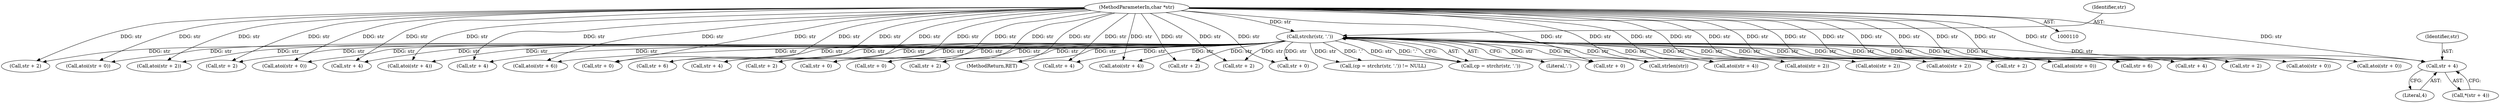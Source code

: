 digraph "0_postgres_4318daecc959886d001a6e79c6ea853e8b1dfb4b_0@pointer" {
"1000203" [label="(Call,str + 4)"];
"1000112" [label="(MethodParameterIn,char *str)"];
"1000124" [label="(Call,strchr(str, '.'))"];
"1000347" [label="(Call,str + 2)"];
"1000360" [label="(Call,atoi(str + 0))"];
"1000283" [label="(Call,atoi(str + 2))"];
"1000203" [label="(Call,str + 4)"];
"1000386" [label="(Call,str + 2)"];
"1000302" [label="(Call,atoi(str + 0))"];
"1000333" [label="(Call,str + 4)"];
"1000332" [label="(Call,atoi(str + 4))"];
"1000232" [label="(Call,str + 4)"];
"1000183" [label="(Call,atoi(str + 6))"];
"1000212" [label="(Call,str + 0)"];
"1000189" [label="(Call,str + 6)"];
"1000237" [label="(Call,str + 4)"];
"1000352" [label="(Call,str + 2)"];
"1000400" [label="(Call,str + 0)"];
"1000303" [label="(Call,str + 0)"];
"1000284" [label="(Call,str + 2)"];
"1000122" [label="(Call,cp = strchr(str, '.'))"];
"1000408" [label="(MethodReturn,RET)"];
"1000338" [label="(Call,str + 4)"];
"1000197" [label="(Call,atoi(str + 4))"];
"1000245" [label="(Call,atoi(str + 2))"];
"1000204" [label="(Identifier,str)"];
"1000124" [label="(Call,strchr(str, '.'))"];
"1000346" [label="(Call,atoi(str + 2))"];
"1000385" [label="(Call,atoi(str + 2))"];
"1000126" [label="(Literal,'.')"];
"1000391" [label="(Call,str + 2)"];
"1000399" [label="(Call,atoi(str + 0))"];
"1000184" [label="(Call,str + 6)"];
"1000198" [label="(Call,str + 4)"];
"1000125" [label="(Identifier,str)"];
"1000289" [label="(Call,str + 2)"];
"1000259" [label="(Call,atoi(str + 0))"];
"1000112" [label="(MethodParameterIn,char *str)"];
"1000211" [label="(Call,atoi(str + 0))"];
"1000231" [label="(Call,atoi(str + 4))"];
"1000246" [label="(Call,str + 2)"];
"1000251" [label="(Call,str + 2)"];
"1000205" [label="(Literal,4)"];
"1000260" [label="(Call,str + 0)"];
"1000202" [label="(Call,*(str + 4))"];
"1000361" [label="(Call,str + 0)"];
"1000160" [label="(Call,strlen(str))"];
"1000121" [label="(Call,(cp = strchr(str, '.')) != NULL)"];
"1000203" -> "1000202"  [label="AST: "];
"1000203" -> "1000205"  [label="CFG: "];
"1000204" -> "1000203"  [label="AST: "];
"1000205" -> "1000203"  [label="AST: "];
"1000202" -> "1000203"  [label="CFG: "];
"1000112" -> "1000203"  [label="DDG: str"];
"1000124" -> "1000203"  [label="DDG: str"];
"1000112" -> "1000110"  [label="AST: "];
"1000112" -> "1000408"  [label="DDG: str"];
"1000112" -> "1000124"  [label="DDG: str"];
"1000112" -> "1000160"  [label="DDG: str"];
"1000112" -> "1000183"  [label="DDG: str"];
"1000112" -> "1000184"  [label="DDG: str"];
"1000112" -> "1000189"  [label="DDG: str"];
"1000112" -> "1000197"  [label="DDG: str"];
"1000112" -> "1000198"  [label="DDG: str"];
"1000112" -> "1000211"  [label="DDG: str"];
"1000112" -> "1000212"  [label="DDG: str"];
"1000112" -> "1000231"  [label="DDG: str"];
"1000112" -> "1000232"  [label="DDG: str"];
"1000112" -> "1000237"  [label="DDG: str"];
"1000112" -> "1000245"  [label="DDG: str"];
"1000112" -> "1000246"  [label="DDG: str"];
"1000112" -> "1000251"  [label="DDG: str"];
"1000112" -> "1000259"  [label="DDG: str"];
"1000112" -> "1000260"  [label="DDG: str"];
"1000112" -> "1000283"  [label="DDG: str"];
"1000112" -> "1000284"  [label="DDG: str"];
"1000112" -> "1000289"  [label="DDG: str"];
"1000112" -> "1000302"  [label="DDG: str"];
"1000112" -> "1000303"  [label="DDG: str"];
"1000112" -> "1000332"  [label="DDG: str"];
"1000112" -> "1000333"  [label="DDG: str"];
"1000112" -> "1000338"  [label="DDG: str"];
"1000112" -> "1000346"  [label="DDG: str"];
"1000112" -> "1000347"  [label="DDG: str"];
"1000112" -> "1000352"  [label="DDG: str"];
"1000112" -> "1000360"  [label="DDG: str"];
"1000112" -> "1000361"  [label="DDG: str"];
"1000112" -> "1000385"  [label="DDG: str"];
"1000112" -> "1000386"  [label="DDG: str"];
"1000112" -> "1000391"  [label="DDG: str"];
"1000112" -> "1000399"  [label="DDG: str"];
"1000112" -> "1000400"  [label="DDG: str"];
"1000124" -> "1000122"  [label="AST: "];
"1000124" -> "1000126"  [label="CFG: "];
"1000125" -> "1000124"  [label="AST: "];
"1000126" -> "1000124"  [label="AST: "];
"1000122" -> "1000124"  [label="CFG: "];
"1000124" -> "1000408"  [label="DDG: str"];
"1000124" -> "1000121"  [label="DDG: str"];
"1000124" -> "1000121"  [label="DDG: '.'"];
"1000124" -> "1000122"  [label="DDG: str"];
"1000124" -> "1000122"  [label="DDG: '.'"];
"1000124" -> "1000160"  [label="DDG: str"];
"1000124" -> "1000183"  [label="DDG: str"];
"1000124" -> "1000184"  [label="DDG: str"];
"1000124" -> "1000189"  [label="DDG: str"];
"1000124" -> "1000197"  [label="DDG: str"];
"1000124" -> "1000198"  [label="DDG: str"];
"1000124" -> "1000211"  [label="DDG: str"];
"1000124" -> "1000212"  [label="DDG: str"];
"1000124" -> "1000231"  [label="DDG: str"];
"1000124" -> "1000232"  [label="DDG: str"];
"1000124" -> "1000237"  [label="DDG: str"];
"1000124" -> "1000245"  [label="DDG: str"];
"1000124" -> "1000246"  [label="DDG: str"];
"1000124" -> "1000251"  [label="DDG: str"];
"1000124" -> "1000259"  [label="DDG: str"];
"1000124" -> "1000260"  [label="DDG: str"];
"1000124" -> "1000283"  [label="DDG: str"];
"1000124" -> "1000284"  [label="DDG: str"];
"1000124" -> "1000289"  [label="DDG: str"];
"1000124" -> "1000302"  [label="DDG: str"];
"1000124" -> "1000303"  [label="DDG: str"];
"1000124" -> "1000332"  [label="DDG: str"];
"1000124" -> "1000333"  [label="DDG: str"];
"1000124" -> "1000338"  [label="DDG: str"];
"1000124" -> "1000346"  [label="DDG: str"];
"1000124" -> "1000347"  [label="DDG: str"];
"1000124" -> "1000352"  [label="DDG: str"];
"1000124" -> "1000360"  [label="DDG: str"];
"1000124" -> "1000361"  [label="DDG: str"];
"1000124" -> "1000385"  [label="DDG: str"];
"1000124" -> "1000386"  [label="DDG: str"];
"1000124" -> "1000391"  [label="DDG: str"];
"1000124" -> "1000399"  [label="DDG: str"];
"1000124" -> "1000400"  [label="DDG: str"];
}
